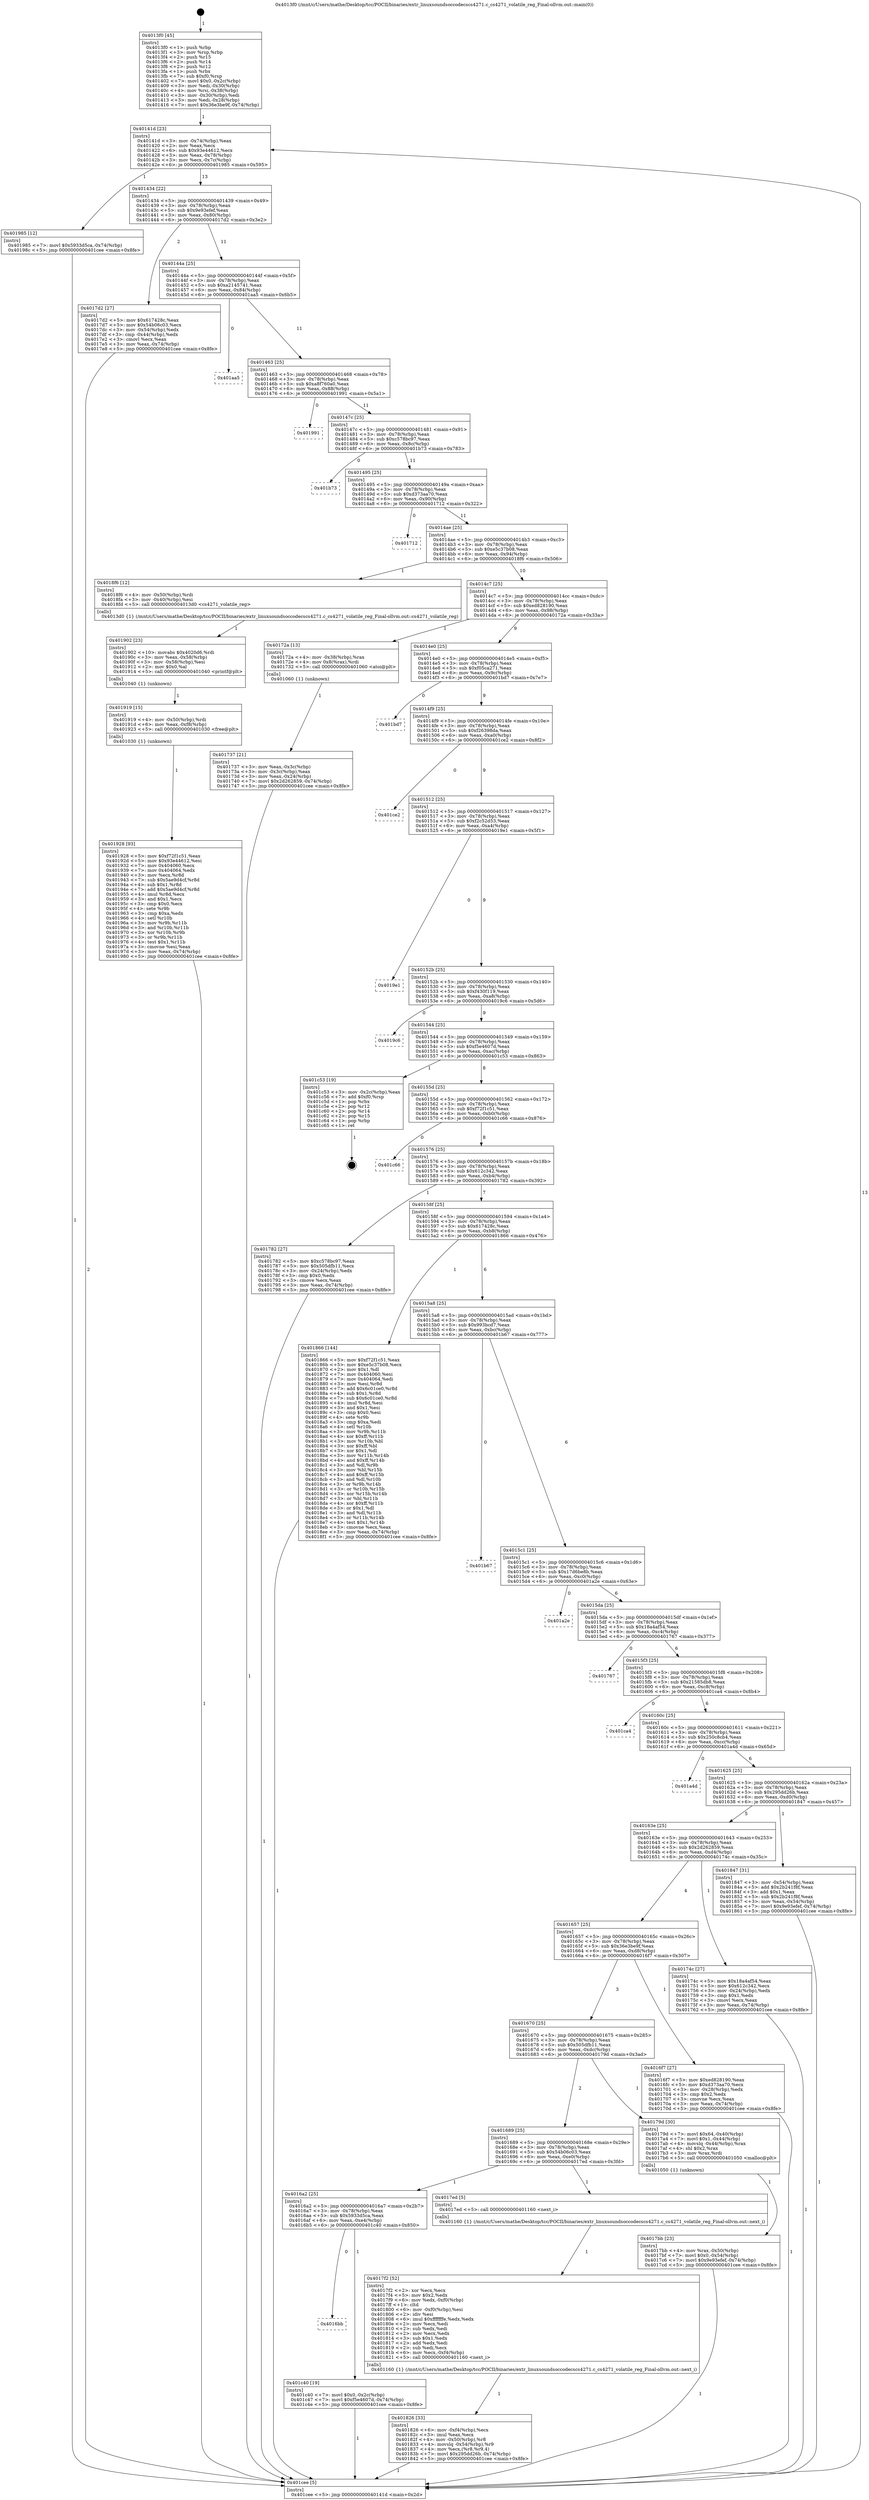 digraph "0x4013f0" {
  label = "0x4013f0 (/mnt/c/Users/mathe/Desktop/tcc/POCII/binaries/extr_linuxsoundsoccodecscs4271.c_cs4271_volatile_reg_Final-ollvm.out::main(0))"
  labelloc = "t"
  node[shape=record]

  Entry [label="",width=0.3,height=0.3,shape=circle,fillcolor=black,style=filled]
  "0x40141d" [label="{
     0x40141d [23]\l
     | [instrs]\l
     &nbsp;&nbsp;0x40141d \<+3\>: mov -0x74(%rbp),%eax\l
     &nbsp;&nbsp;0x401420 \<+2\>: mov %eax,%ecx\l
     &nbsp;&nbsp;0x401422 \<+6\>: sub $0x93e44612,%ecx\l
     &nbsp;&nbsp;0x401428 \<+3\>: mov %eax,-0x78(%rbp)\l
     &nbsp;&nbsp;0x40142b \<+3\>: mov %ecx,-0x7c(%rbp)\l
     &nbsp;&nbsp;0x40142e \<+6\>: je 0000000000401985 \<main+0x595\>\l
  }"]
  "0x401985" [label="{
     0x401985 [12]\l
     | [instrs]\l
     &nbsp;&nbsp;0x401985 \<+7\>: movl $0x5933d5ca,-0x74(%rbp)\l
     &nbsp;&nbsp;0x40198c \<+5\>: jmp 0000000000401cee \<main+0x8fe\>\l
  }"]
  "0x401434" [label="{
     0x401434 [22]\l
     | [instrs]\l
     &nbsp;&nbsp;0x401434 \<+5\>: jmp 0000000000401439 \<main+0x49\>\l
     &nbsp;&nbsp;0x401439 \<+3\>: mov -0x78(%rbp),%eax\l
     &nbsp;&nbsp;0x40143c \<+5\>: sub $0x9e93efef,%eax\l
     &nbsp;&nbsp;0x401441 \<+3\>: mov %eax,-0x80(%rbp)\l
     &nbsp;&nbsp;0x401444 \<+6\>: je 00000000004017d2 \<main+0x3e2\>\l
  }"]
  Exit [label="",width=0.3,height=0.3,shape=circle,fillcolor=black,style=filled,peripheries=2]
  "0x4017d2" [label="{
     0x4017d2 [27]\l
     | [instrs]\l
     &nbsp;&nbsp;0x4017d2 \<+5\>: mov $0x617428c,%eax\l
     &nbsp;&nbsp;0x4017d7 \<+5\>: mov $0x54b06c03,%ecx\l
     &nbsp;&nbsp;0x4017dc \<+3\>: mov -0x54(%rbp),%edx\l
     &nbsp;&nbsp;0x4017df \<+3\>: cmp -0x44(%rbp),%edx\l
     &nbsp;&nbsp;0x4017e2 \<+3\>: cmovl %ecx,%eax\l
     &nbsp;&nbsp;0x4017e5 \<+3\>: mov %eax,-0x74(%rbp)\l
     &nbsp;&nbsp;0x4017e8 \<+5\>: jmp 0000000000401cee \<main+0x8fe\>\l
  }"]
  "0x40144a" [label="{
     0x40144a [25]\l
     | [instrs]\l
     &nbsp;&nbsp;0x40144a \<+5\>: jmp 000000000040144f \<main+0x5f\>\l
     &nbsp;&nbsp;0x40144f \<+3\>: mov -0x78(%rbp),%eax\l
     &nbsp;&nbsp;0x401452 \<+5\>: sub $0xa2145741,%eax\l
     &nbsp;&nbsp;0x401457 \<+6\>: mov %eax,-0x84(%rbp)\l
     &nbsp;&nbsp;0x40145d \<+6\>: je 0000000000401aa5 \<main+0x6b5\>\l
  }"]
  "0x4016bb" [label="{
     0x4016bb\l
  }", style=dashed]
  "0x401aa5" [label="{
     0x401aa5\l
  }", style=dashed]
  "0x401463" [label="{
     0x401463 [25]\l
     | [instrs]\l
     &nbsp;&nbsp;0x401463 \<+5\>: jmp 0000000000401468 \<main+0x78\>\l
     &nbsp;&nbsp;0x401468 \<+3\>: mov -0x78(%rbp),%eax\l
     &nbsp;&nbsp;0x40146b \<+5\>: sub $0xa8f760a0,%eax\l
     &nbsp;&nbsp;0x401470 \<+6\>: mov %eax,-0x88(%rbp)\l
     &nbsp;&nbsp;0x401476 \<+6\>: je 0000000000401991 \<main+0x5a1\>\l
  }"]
  "0x401c40" [label="{
     0x401c40 [19]\l
     | [instrs]\l
     &nbsp;&nbsp;0x401c40 \<+7\>: movl $0x0,-0x2c(%rbp)\l
     &nbsp;&nbsp;0x401c47 \<+7\>: movl $0xf5e4607d,-0x74(%rbp)\l
     &nbsp;&nbsp;0x401c4e \<+5\>: jmp 0000000000401cee \<main+0x8fe\>\l
  }"]
  "0x401991" [label="{
     0x401991\l
  }", style=dashed]
  "0x40147c" [label="{
     0x40147c [25]\l
     | [instrs]\l
     &nbsp;&nbsp;0x40147c \<+5\>: jmp 0000000000401481 \<main+0x91\>\l
     &nbsp;&nbsp;0x401481 \<+3\>: mov -0x78(%rbp),%eax\l
     &nbsp;&nbsp;0x401484 \<+5\>: sub $0xc578bc97,%eax\l
     &nbsp;&nbsp;0x401489 \<+6\>: mov %eax,-0x8c(%rbp)\l
     &nbsp;&nbsp;0x40148f \<+6\>: je 0000000000401b73 \<main+0x783\>\l
  }"]
  "0x401928" [label="{
     0x401928 [93]\l
     | [instrs]\l
     &nbsp;&nbsp;0x401928 \<+5\>: mov $0xf72f1c51,%eax\l
     &nbsp;&nbsp;0x40192d \<+5\>: mov $0x93e44612,%esi\l
     &nbsp;&nbsp;0x401932 \<+7\>: mov 0x404060,%ecx\l
     &nbsp;&nbsp;0x401939 \<+7\>: mov 0x404064,%edx\l
     &nbsp;&nbsp;0x401940 \<+3\>: mov %ecx,%r8d\l
     &nbsp;&nbsp;0x401943 \<+7\>: sub $0x5ae9d4cf,%r8d\l
     &nbsp;&nbsp;0x40194a \<+4\>: sub $0x1,%r8d\l
     &nbsp;&nbsp;0x40194e \<+7\>: add $0x5ae9d4cf,%r8d\l
     &nbsp;&nbsp;0x401955 \<+4\>: imul %r8d,%ecx\l
     &nbsp;&nbsp;0x401959 \<+3\>: and $0x1,%ecx\l
     &nbsp;&nbsp;0x40195c \<+3\>: cmp $0x0,%ecx\l
     &nbsp;&nbsp;0x40195f \<+4\>: sete %r9b\l
     &nbsp;&nbsp;0x401963 \<+3\>: cmp $0xa,%edx\l
     &nbsp;&nbsp;0x401966 \<+4\>: setl %r10b\l
     &nbsp;&nbsp;0x40196a \<+3\>: mov %r9b,%r11b\l
     &nbsp;&nbsp;0x40196d \<+3\>: and %r10b,%r11b\l
     &nbsp;&nbsp;0x401970 \<+3\>: xor %r10b,%r9b\l
     &nbsp;&nbsp;0x401973 \<+3\>: or %r9b,%r11b\l
     &nbsp;&nbsp;0x401976 \<+4\>: test $0x1,%r11b\l
     &nbsp;&nbsp;0x40197a \<+3\>: cmovne %esi,%eax\l
     &nbsp;&nbsp;0x40197d \<+3\>: mov %eax,-0x74(%rbp)\l
     &nbsp;&nbsp;0x401980 \<+5\>: jmp 0000000000401cee \<main+0x8fe\>\l
  }"]
  "0x401b73" [label="{
     0x401b73\l
  }", style=dashed]
  "0x401495" [label="{
     0x401495 [25]\l
     | [instrs]\l
     &nbsp;&nbsp;0x401495 \<+5\>: jmp 000000000040149a \<main+0xaa\>\l
     &nbsp;&nbsp;0x40149a \<+3\>: mov -0x78(%rbp),%eax\l
     &nbsp;&nbsp;0x40149d \<+5\>: sub $0xd373aa70,%eax\l
     &nbsp;&nbsp;0x4014a2 \<+6\>: mov %eax,-0x90(%rbp)\l
     &nbsp;&nbsp;0x4014a8 \<+6\>: je 0000000000401712 \<main+0x322\>\l
  }"]
  "0x401919" [label="{
     0x401919 [15]\l
     | [instrs]\l
     &nbsp;&nbsp;0x401919 \<+4\>: mov -0x50(%rbp),%rdi\l
     &nbsp;&nbsp;0x40191d \<+6\>: mov %eax,-0xf8(%rbp)\l
     &nbsp;&nbsp;0x401923 \<+5\>: call 0000000000401030 \<free@plt\>\l
     | [calls]\l
     &nbsp;&nbsp;0x401030 \{1\} (unknown)\l
  }"]
  "0x401712" [label="{
     0x401712\l
  }", style=dashed]
  "0x4014ae" [label="{
     0x4014ae [25]\l
     | [instrs]\l
     &nbsp;&nbsp;0x4014ae \<+5\>: jmp 00000000004014b3 \<main+0xc3\>\l
     &nbsp;&nbsp;0x4014b3 \<+3\>: mov -0x78(%rbp),%eax\l
     &nbsp;&nbsp;0x4014b6 \<+5\>: sub $0xe5c37b08,%eax\l
     &nbsp;&nbsp;0x4014bb \<+6\>: mov %eax,-0x94(%rbp)\l
     &nbsp;&nbsp;0x4014c1 \<+6\>: je 00000000004018f6 \<main+0x506\>\l
  }"]
  "0x401902" [label="{
     0x401902 [23]\l
     | [instrs]\l
     &nbsp;&nbsp;0x401902 \<+10\>: movabs $0x4020d6,%rdi\l
     &nbsp;&nbsp;0x40190c \<+3\>: mov %eax,-0x58(%rbp)\l
     &nbsp;&nbsp;0x40190f \<+3\>: mov -0x58(%rbp),%esi\l
     &nbsp;&nbsp;0x401912 \<+2\>: mov $0x0,%al\l
     &nbsp;&nbsp;0x401914 \<+5\>: call 0000000000401040 \<printf@plt\>\l
     | [calls]\l
     &nbsp;&nbsp;0x401040 \{1\} (unknown)\l
  }"]
  "0x4018f6" [label="{
     0x4018f6 [12]\l
     | [instrs]\l
     &nbsp;&nbsp;0x4018f6 \<+4\>: mov -0x50(%rbp),%rdi\l
     &nbsp;&nbsp;0x4018fa \<+3\>: mov -0x40(%rbp),%esi\l
     &nbsp;&nbsp;0x4018fd \<+5\>: call 00000000004013d0 \<cs4271_volatile_reg\>\l
     | [calls]\l
     &nbsp;&nbsp;0x4013d0 \{1\} (/mnt/c/Users/mathe/Desktop/tcc/POCII/binaries/extr_linuxsoundsoccodecscs4271.c_cs4271_volatile_reg_Final-ollvm.out::cs4271_volatile_reg)\l
  }"]
  "0x4014c7" [label="{
     0x4014c7 [25]\l
     | [instrs]\l
     &nbsp;&nbsp;0x4014c7 \<+5\>: jmp 00000000004014cc \<main+0xdc\>\l
     &nbsp;&nbsp;0x4014cc \<+3\>: mov -0x78(%rbp),%eax\l
     &nbsp;&nbsp;0x4014cf \<+5\>: sub $0xed828190,%eax\l
     &nbsp;&nbsp;0x4014d4 \<+6\>: mov %eax,-0x98(%rbp)\l
     &nbsp;&nbsp;0x4014da \<+6\>: je 000000000040172a \<main+0x33a\>\l
  }"]
  "0x401826" [label="{
     0x401826 [33]\l
     | [instrs]\l
     &nbsp;&nbsp;0x401826 \<+6\>: mov -0xf4(%rbp),%ecx\l
     &nbsp;&nbsp;0x40182c \<+3\>: imul %eax,%ecx\l
     &nbsp;&nbsp;0x40182f \<+4\>: mov -0x50(%rbp),%r8\l
     &nbsp;&nbsp;0x401833 \<+4\>: movslq -0x54(%rbp),%r9\l
     &nbsp;&nbsp;0x401837 \<+4\>: mov %ecx,(%r8,%r9,4)\l
     &nbsp;&nbsp;0x40183b \<+7\>: movl $0x295dd26b,-0x74(%rbp)\l
     &nbsp;&nbsp;0x401842 \<+5\>: jmp 0000000000401cee \<main+0x8fe\>\l
  }"]
  "0x40172a" [label="{
     0x40172a [13]\l
     | [instrs]\l
     &nbsp;&nbsp;0x40172a \<+4\>: mov -0x38(%rbp),%rax\l
     &nbsp;&nbsp;0x40172e \<+4\>: mov 0x8(%rax),%rdi\l
     &nbsp;&nbsp;0x401732 \<+5\>: call 0000000000401060 \<atoi@plt\>\l
     | [calls]\l
     &nbsp;&nbsp;0x401060 \{1\} (unknown)\l
  }"]
  "0x4014e0" [label="{
     0x4014e0 [25]\l
     | [instrs]\l
     &nbsp;&nbsp;0x4014e0 \<+5\>: jmp 00000000004014e5 \<main+0xf5\>\l
     &nbsp;&nbsp;0x4014e5 \<+3\>: mov -0x78(%rbp),%eax\l
     &nbsp;&nbsp;0x4014e8 \<+5\>: sub $0xf05ca271,%eax\l
     &nbsp;&nbsp;0x4014ed \<+6\>: mov %eax,-0x9c(%rbp)\l
     &nbsp;&nbsp;0x4014f3 \<+6\>: je 0000000000401bd7 \<main+0x7e7\>\l
  }"]
  "0x4017f2" [label="{
     0x4017f2 [52]\l
     | [instrs]\l
     &nbsp;&nbsp;0x4017f2 \<+2\>: xor %ecx,%ecx\l
     &nbsp;&nbsp;0x4017f4 \<+5\>: mov $0x2,%edx\l
     &nbsp;&nbsp;0x4017f9 \<+6\>: mov %edx,-0xf0(%rbp)\l
     &nbsp;&nbsp;0x4017ff \<+1\>: cltd\l
     &nbsp;&nbsp;0x401800 \<+6\>: mov -0xf0(%rbp),%esi\l
     &nbsp;&nbsp;0x401806 \<+2\>: idiv %esi\l
     &nbsp;&nbsp;0x401808 \<+6\>: imul $0xfffffffe,%edx,%edx\l
     &nbsp;&nbsp;0x40180e \<+2\>: mov %ecx,%edi\l
     &nbsp;&nbsp;0x401810 \<+2\>: sub %edx,%edi\l
     &nbsp;&nbsp;0x401812 \<+2\>: mov %ecx,%edx\l
     &nbsp;&nbsp;0x401814 \<+3\>: sub $0x1,%edx\l
     &nbsp;&nbsp;0x401817 \<+2\>: add %edx,%edi\l
     &nbsp;&nbsp;0x401819 \<+2\>: sub %edi,%ecx\l
     &nbsp;&nbsp;0x40181b \<+6\>: mov %ecx,-0xf4(%rbp)\l
     &nbsp;&nbsp;0x401821 \<+5\>: call 0000000000401160 \<next_i\>\l
     | [calls]\l
     &nbsp;&nbsp;0x401160 \{1\} (/mnt/c/Users/mathe/Desktop/tcc/POCII/binaries/extr_linuxsoundsoccodecscs4271.c_cs4271_volatile_reg_Final-ollvm.out::next_i)\l
  }"]
  "0x401bd7" [label="{
     0x401bd7\l
  }", style=dashed]
  "0x4014f9" [label="{
     0x4014f9 [25]\l
     | [instrs]\l
     &nbsp;&nbsp;0x4014f9 \<+5\>: jmp 00000000004014fe \<main+0x10e\>\l
     &nbsp;&nbsp;0x4014fe \<+3\>: mov -0x78(%rbp),%eax\l
     &nbsp;&nbsp;0x401501 \<+5\>: sub $0xf26398da,%eax\l
     &nbsp;&nbsp;0x401506 \<+6\>: mov %eax,-0xa0(%rbp)\l
     &nbsp;&nbsp;0x40150c \<+6\>: je 0000000000401ce2 \<main+0x8f2\>\l
  }"]
  "0x4016a2" [label="{
     0x4016a2 [25]\l
     | [instrs]\l
     &nbsp;&nbsp;0x4016a2 \<+5\>: jmp 00000000004016a7 \<main+0x2b7\>\l
     &nbsp;&nbsp;0x4016a7 \<+3\>: mov -0x78(%rbp),%eax\l
     &nbsp;&nbsp;0x4016aa \<+5\>: sub $0x5933d5ca,%eax\l
     &nbsp;&nbsp;0x4016af \<+6\>: mov %eax,-0xe4(%rbp)\l
     &nbsp;&nbsp;0x4016b5 \<+6\>: je 0000000000401c40 \<main+0x850\>\l
  }"]
  "0x401ce2" [label="{
     0x401ce2\l
  }", style=dashed]
  "0x401512" [label="{
     0x401512 [25]\l
     | [instrs]\l
     &nbsp;&nbsp;0x401512 \<+5\>: jmp 0000000000401517 \<main+0x127\>\l
     &nbsp;&nbsp;0x401517 \<+3\>: mov -0x78(%rbp),%eax\l
     &nbsp;&nbsp;0x40151a \<+5\>: sub $0xf2c52d53,%eax\l
     &nbsp;&nbsp;0x40151f \<+6\>: mov %eax,-0xa4(%rbp)\l
     &nbsp;&nbsp;0x401525 \<+6\>: je 00000000004019e1 \<main+0x5f1\>\l
  }"]
  "0x4017ed" [label="{
     0x4017ed [5]\l
     | [instrs]\l
     &nbsp;&nbsp;0x4017ed \<+5\>: call 0000000000401160 \<next_i\>\l
     | [calls]\l
     &nbsp;&nbsp;0x401160 \{1\} (/mnt/c/Users/mathe/Desktop/tcc/POCII/binaries/extr_linuxsoundsoccodecscs4271.c_cs4271_volatile_reg_Final-ollvm.out::next_i)\l
  }"]
  "0x4019e1" [label="{
     0x4019e1\l
  }", style=dashed]
  "0x40152b" [label="{
     0x40152b [25]\l
     | [instrs]\l
     &nbsp;&nbsp;0x40152b \<+5\>: jmp 0000000000401530 \<main+0x140\>\l
     &nbsp;&nbsp;0x401530 \<+3\>: mov -0x78(%rbp),%eax\l
     &nbsp;&nbsp;0x401533 \<+5\>: sub $0xf430f119,%eax\l
     &nbsp;&nbsp;0x401538 \<+6\>: mov %eax,-0xa8(%rbp)\l
     &nbsp;&nbsp;0x40153e \<+6\>: je 00000000004019c6 \<main+0x5d6\>\l
  }"]
  "0x4017bb" [label="{
     0x4017bb [23]\l
     | [instrs]\l
     &nbsp;&nbsp;0x4017bb \<+4\>: mov %rax,-0x50(%rbp)\l
     &nbsp;&nbsp;0x4017bf \<+7\>: movl $0x0,-0x54(%rbp)\l
     &nbsp;&nbsp;0x4017c6 \<+7\>: movl $0x9e93efef,-0x74(%rbp)\l
     &nbsp;&nbsp;0x4017cd \<+5\>: jmp 0000000000401cee \<main+0x8fe\>\l
  }"]
  "0x4019c6" [label="{
     0x4019c6\l
  }", style=dashed]
  "0x401544" [label="{
     0x401544 [25]\l
     | [instrs]\l
     &nbsp;&nbsp;0x401544 \<+5\>: jmp 0000000000401549 \<main+0x159\>\l
     &nbsp;&nbsp;0x401549 \<+3\>: mov -0x78(%rbp),%eax\l
     &nbsp;&nbsp;0x40154c \<+5\>: sub $0xf5e4607d,%eax\l
     &nbsp;&nbsp;0x401551 \<+6\>: mov %eax,-0xac(%rbp)\l
     &nbsp;&nbsp;0x401557 \<+6\>: je 0000000000401c53 \<main+0x863\>\l
  }"]
  "0x401689" [label="{
     0x401689 [25]\l
     | [instrs]\l
     &nbsp;&nbsp;0x401689 \<+5\>: jmp 000000000040168e \<main+0x29e\>\l
     &nbsp;&nbsp;0x40168e \<+3\>: mov -0x78(%rbp),%eax\l
     &nbsp;&nbsp;0x401691 \<+5\>: sub $0x54b06c03,%eax\l
     &nbsp;&nbsp;0x401696 \<+6\>: mov %eax,-0xe0(%rbp)\l
     &nbsp;&nbsp;0x40169c \<+6\>: je 00000000004017ed \<main+0x3fd\>\l
  }"]
  "0x401c53" [label="{
     0x401c53 [19]\l
     | [instrs]\l
     &nbsp;&nbsp;0x401c53 \<+3\>: mov -0x2c(%rbp),%eax\l
     &nbsp;&nbsp;0x401c56 \<+7\>: add $0xf0,%rsp\l
     &nbsp;&nbsp;0x401c5d \<+1\>: pop %rbx\l
     &nbsp;&nbsp;0x401c5e \<+2\>: pop %r12\l
     &nbsp;&nbsp;0x401c60 \<+2\>: pop %r14\l
     &nbsp;&nbsp;0x401c62 \<+2\>: pop %r15\l
     &nbsp;&nbsp;0x401c64 \<+1\>: pop %rbp\l
     &nbsp;&nbsp;0x401c65 \<+1\>: ret\l
  }"]
  "0x40155d" [label="{
     0x40155d [25]\l
     | [instrs]\l
     &nbsp;&nbsp;0x40155d \<+5\>: jmp 0000000000401562 \<main+0x172\>\l
     &nbsp;&nbsp;0x401562 \<+3\>: mov -0x78(%rbp),%eax\l
     &nbsp;&nbsp;0x401565 \<+5\>: sub $0xf72f1c51,%eax\l
     &nbsp;&nbsp;0x40156a \<+6\>: mov %eax,-0xb0(%rbp)\l
     &nbsp;&nbsp;0x401570 \<+6\>: je 0000000000401c66 \<main+0x876\>\l
  }"]
  "0x40179d" [label="{
     0x40179d [30]\l
     | [instrs]\l
     &nbsp;&nbsp;0x40179d \<+7\>: movl $0x64,-0x40(%rbp)\l
     &nbsp;&nbsp;0x4017a4 \<+7\>: movl $0x1,-0x44(%rbp)\l
     &nbsp;&nbsp;0x4017ab \<+4\>: movslq -0x44(%rbp),%rax\l
     &nbsp;&nbsp;0x4017af \<+4\>: shl $0x2,%rax\l
     &nbsp;&nbsp;0x4017b3 \<+3\>: mov %rax,%rdi\l
     &nbsp;&nbsp;0x4017b6 \<+5\>: call 0000000000401050 \<malloc@plt\>\l
     | [calls]\l
     &nbsp;&nbsp;0x401050 \{1\} (unknown)\l
  }"]
  "0x401c66" [label="{
     0x401c66\l
  }", style=dashed]
  "0x401576" [label="{
     0x401576 [25]\l
     | [instrs]\l
     &nbsp;&nbsp;0x401576 \<+5\>: jmp 000000000040157b \<main+0x18b\>\l
     &nbsp;&nbsp;0x40157b \<+3\>: mov -0x78(%rbp),%eax\l
     &nbsp;&nbsp;0x40157e \<+5\>: sub $0x612c342,%eax\l
     &nbsp;&nbsp;0x401583 \<+6\>: mov %eax,-0xb4(%rbp)\l
     &nbsp;&nbsp;0x401589 \<+6\>: je 0000000000401782 \<main+0x392\>\l
  }"]
  "0x401737" [label="{
     0x401737 [21]\l
     | [instrs]\l
     &nbsp;&nbsp;0x401737 \<+3\>: mov %eax,-0x3c(%rbp)\l
     &nbsp;&nbsp;0x40173a \<+3\>: mov -0x3c(%rbp),%eax\l
     &nbsp;&nbsp;0x40173d \<+3\>: mov %eax,-0x24(%rbp)\l
     &nbsp;&nbsp;0x401740 \<+7\>: movl $0x2d262859,-0x74(%rbp)\l
     &nbsp;&nbsp;0x401747 \<+5\>: jmp 0000000000401cee \<main+0x8fe\>\l
  }"]
  "0x401782" [label="{
     0x401782 [27]\l
     | [instrs]\l
     &nbsp;&nbsp;0x401782 \<+5\>: mov $0xc578bc97,%eax\l
     &nbsp;&nbsp;0x401787 \<+5\>: mov $0x505dfb11,%ecx\l
     &nbsp;&nbsp;0x40178c \<+3\>: mov -0x24(%rbp),%edx\l
     &nbsp;&nbsp;0x40178f \<+3\>: cmp $0x0,%edx\l
     &nbsp;&nbsp;0x401792 \<+3\>: cmove %ecx,%eax\l
     &nbsp;&nbsp;0x401795 \<+3\>: mov %eax,-0x74(%rbp)\l
     &nbsp;&nbsp;0x401798 \<+5\>: jmp 0000000000401cee \<main+0x8fe\>\l
  }"]
  "0x40158f" [label="{
     0x40158f [25]\l
     | [instrs]\l
     &nbsp;&nbsp;0x40158f \<+5\>: jmp 0000000000401594 \<main+0x1a4\>\l
     &nbsp;&nbsp;0x401594 \<+3\>: mov -0x78(%rbp),%eax\l
     &nbsp;&nbsp;0x401597 \<+5\>: sub $0x617428c,%eax\l
     &nbsp;&nbsp;0x40159c \<+6\>: mov %eax,-0xb8(%rbp)\l
     &nbsp;&nbsp;0x4015a2 \<+6\>: je 0000000000401866 \<main+0x476\>\l
  }"]
  "0x4013f0" [label="{
     0x4013f0 [45]\l
     | [instrs]\l
     &nbsp;&nbsp;0x4013f0 \<+1\>: push %rbp\l
     &nbsp;&nbsp;0x4013f1 \<+3\>: mov %rsp,%rbp\l
     &nbsp;&nbsp;0x4013f4 \<+2\>: push %r15\l
     &nbsp;&nbsp;0x4013f6 \<+2\>: push %r14\l
     &nbsp;&nbsp;0x4013f8 \<+2\>: push %r12\l
     &nbsp;&nbsp;0x4013fa \<+1\>: push %rbx\l
     &nbsp;&nbsp;0x4013fb \<+7\>: sub $0xf0,%rsp\l
     &nbsp;&nbsp;0x401402 \<+7\>: movl $0x0,-0x2c(%rbp)\l
     &nbsp;&nbsp;0x401409 \<+3\>: mov %edi,-0x30(%rbp)\l
     &nbsp;&nbsp;0x40140c \<+4\>: mov %rsi,-0x38(%rbp)\l
     &nbsp;&nbsp;0x401410 \<+3\>: mov -0x30(%rbp),%edi\l
     &nbsp;&nbsp;0x401413 \<+3\>: mov %edi,-0x28(%rbp)\l
     &nbsp;&nbsp;0x401416 \<+7\>: movl $0x36e3be9f,-0x74(%rbp)\l
  }"]
  "0x401866" [label="{
     0x401866 [144]\l
     | [instrs]\l
     &nbsp;&nbsp;0x401866 \<+5\>: mov $0xf72f1c51,%eax\l
     &nbsp;&nbsp;0x40186b \<+5\>: mov $0xe5c37b08,%ecx\l
     &nbsp;&nbsp;0x401870 \<+2\>: mov $0x1,%dl\l
     &nbsp;&nbsp;0x401872 \<+7\>: mov 0x404060,%esi\l
     &nbsp;&nbsp;0x401879 \<+7\>: mov 0x404064,%edi\l
     &nbsp;&nbsp;0x401880 \<+3\>: mov %esi,%r8d\l
     &nbsp;&nbsp;0x401883 \<+7\>: add $0x6c01ce0,%r8d\l
     &nbsp;&nbsp;0x40188a \<+4\>: sub $0x1,%r8d\l
     &nbsp;&nbsp;0x40188e \<+7\>: sub $0x6c01ce0,%r8d\l
     &nbsp;&nbsp;0x401895 \<+4\>: imul %r8d,%esi\l
     &nbsp;&nbsp;0x401899 \<+3\>: and $0x1,%esi\l
     &nbsp;&nbsp;0x40189c \<+3\>: cmp $0x0,%esi\l
     &nbsp;&nbsp;0x40189f \<+4\>: sete %r9b\l
     &nbsp;&nbsp;0x4018a3 \<+3\>: cmp $0xa,%edi\l
     &nbsp;&nbsp;0x4018a6 \<+4\>: setl %r10b\l
     &nbsp;&nbsp;0x4018aa \<+3\>: mov %r9b,%r11b\l
     &nbsp;&nbsp;0x4018ad \<+4\>: xor $0xff,%r11b\l
     &nbsp;&nbsp;0x4018b1 \<+3\>: mov %r10b,%bl\l
     &nbsp;&nbsp;0x4018b4 \<+3\>: xor $0xff,%bl\l
     &nbsp;&nbsp;0x4018b7 \<+3\>: xor $0x1,%dl\l
     &nbsp;&nbsp;0x4018ba \<+3\>: mov %r11b,%r14b\l
     &nbsp;&nbsp;0x4018bd \<+4\>: and $0xff,%r14b\l
     &nbsp;&nbsp;0x4018c1 \<+3\>: and %dl,%r9b\l
     &nbsp;&nbsp;0x4018c4 \<+3\>: mov %bl,%r15b\l
     &nbsp;&nbsp;0x4018c7 \<+4\>: and $0xff,%r15b\l
     &nbsp;&nbsp;0x4018cb \<+3\>: and %dl,%r10b\l
     &nbsp;&nbsp;0x4018ce \<+3\>: or %r9b,%r14b\l
     &nbsp;&nbsp;0x4018d1 \<+3\>: or %r10b,%r15b\l
     &nbsp;&nbsp;0x4018d4 \<+3\>: xor %r15b,%r14b\l
     &nbsp;&nbsp;0x4018d7 \<+3\>: or %bl,%r11b\l
     &nbsp;&nbsp;0x4018da \<+4\>: xor $0xff,%r11b\l
     &nbsp;&nbsp;0x4018de \<+3\>: or $0x1,%dl\l
     &nbsp;&nbsp;0x4018e1 \<+3\>: and %dl,%r11b\l
     &nbsp;&nbsp;0x4018e4 \<+3\>: or %r11b,%r14b\l
     &nbsp;&nbsp;0x4018e7 \<+4\>: test $0x1,%r14b\l
     &nbsp;&nbsp;0x4018eb \<+3\>: cmovne %ecx,%eax\l
     &nbsp;&nbsp;0x4018ee \<+3\>: mov %eax,-0x74(%rbp)\l
     &nbsp;&nbsp;0x4018f1 \<+5\>: jmp 0000000000401cee \<main+0x8fe\>\l
  }"]
  "0x4015a8" [label="{
     0x4015a8 [25]\l
     | [instrs]\l
     &nbsp;&nbsp;0x4015a8 \<+5\>: jmp 00000000004015ad \<main+0x1bd\>\l
     &nbsp;&nbsp;0x4015ad \<+3\>: mov -0x78(%rbp),%eax\l
     &nbsp;&nbsp;0x4015b0 \<+5\>: sub $0x993bcd7,%eax\l
     &nbsp;&nbsp;0x4015b5 \<+6\>: mov %eax,-0xbc(%rbp)\l
     &nbsp;&nbsp;0x4015bb \<+6\>: je 0000000000401b67 \<main+0x777\>\l
  }"]
  "0x401cee" [label="{
     0x401cee [5]\l
     | [instrs]\l
     &nbsp;&nbsp;0x401cee \<+5\>: jmp 000000000040141d \<main+0x2d\>\l
  }"]
  "0x401b67" [label="{
     0x401b67\l
  }", style=dashed]
  "0x4015c1" [label="{
     0x4015c1 [25]\l
     | [instrs]\l
     &nbsp;&nbsp;0x4015c1 \<+5\>: jmp 00000000004015c6 \<main+0x1d6\>\l
     &nbsp;&nbsp;0x4015c6 \<+3\>: mov -0x78(%rbp),%eax\l
     &nbsp;&nbsp;0x4015c9 \<+5\>: sub $0x17d6be8b,%eax\l
     &nbsp;&nbsp;0x4015ce \<+6\>: mov %eax,-0xc0(%rbp)\l
     &nbsp;&nbsp;0x4015d4 \<+6\>: je 0000000000401a2e \<main+0x63e\>\l
  }"]
  "0x401670" [label="{
     0x401670 [25]\l
     | [instrs]\l
     &nbsp;&nbsp;0x401670 \<+5\>: jmp 0000000000401675 \<main+0x285\>\l
     &nbsp;&nbsp;0x401675 \<+3\>: mov -0x78(%rbp),%eax\l
     &nbsp;&nbsp;0x401678 \<+5\>: sub $0x505dfb11,%eax\l
     &nbsp;&nbsp;0x40167d \<+6\>: mov %eax,-0xdc(%rbp)\l
     &nbsp;&nbsp;0x401683 \<+6\>: je 000000000040179d \<main+0x3ad\>\l
  }"]
  "0x401a2e" [label="{
     0x401a2e\l
  }", style=dashed]
  "0x4015da" [label="{
     0x4015da [25]\l
     | [instrs]\l
     &nbsp;&nbsp;0x4015da \<+5\>: jmp 00000000004015df \<main+0x1ef\>\l
     &nbsp;&nbsp;0x4015df \<+3\>: mov -0x78(%rbp),%eax\l
     &nbsp;&nbsp;0x4015e2 \<+5\>: sub $0x18a4af54,%eax\l
     &nbsp;&nbsp;0x4015e7 \<+6\>: mov %eax,-0xc4(%rbp)\l
     &nbsp;&nbsp;0x4015ed \<+6\>: je 0000000000401767 \<main+0x377\>\l
  }"]
  "0x4016f7" [label="{
     0x4016f7 [27]\l
     | [instrs]\l
     &nbsp;&nbsp;0x4016f7 \<+5\>: mov $0xed828190,%eax\l
     &nbsp;&nbsp;0x4016fc \<+5\>: mov $0xd373aa70,%ecx\l
     &nbsp;&nbsp;0x401701 \<+3\>: mov -0x28(%rbp),%edx\l
     &nbsp;&nbsp;0x401704 \<+3\>: cmp $0x2,%edx\l
     &nbsp;&nbsp;0x401707 \<+3\>: cmovne %ecx,%eax\l
     &nbsp;&nbsp;0x40170a \<+3\>: mov %eax,-0x74(%rbp)\l
     &nbsp;&nbsp;0x40170d \<+5\>: jmp 0000000000401cee \<main+0x8fe\>\l
  }"]
  "0x401767" [label="{
     0x401767\l
  }", style=dashed]
  "0x4015f3" [label="{
     0x4015f3 [25]\l
     | [instrs]\l
     &nbsp;&nbsp;0x4015f3 \<+5\>: jmp 00000000004015f8 \<main+0x208\>\l
     &nbsp;&nbsp;0x4015f8 \<+3\>: mov -0x78(%rbp),%eax\l
     &nbsp;&nbsp;0x4015fb \<+5\>: sub $0x21585db8,%eax\l
     &nbsp;&nbsp;0x401600 \<+6\>: mov %eax,-0xc8(%rbp)\l
     &nbsp;&nbsp;0x401606 \<+6\>: je 0000000000401ca4 \<main+0x8b4\>\l
  }"]
  "0x401657" [label="{
     0x401657 [25]\l
     | [instrs]\l
     &nbsp;&nbsp;0x401657 \<+5\>: jmp 000000000040165c \<main+0x26c\>\l
     &nbsp;&nbsp;0x40165c \<+3\>: mov -0x78(%rbp),%eax\l
     &nbsp;&nbsp;0x40165f \<+5\>: sub $0x36e3be9f,%eax\l
     &nbsp;&nbsp;0x401664 \<+6\>: mov %eax,-0xd8(%rbp)\l
     &nbsp;&nbsp;0x40166a \<+6\>: je 00000000004016f7 \<main+0x307\>\l
  }"]
  "0x401ca4" [label="{
     0x401ca4\l
  }", style=dashed]
  "0x40160c" [label="{
     0x40160c [25]\l
     | [instrs]\l
     &nbsp;&nbsp;0x40160c \<+5\>: jmp 0000000000401611 \<main+0x221\>\l
     &nbsp;&nbsp;0x401611 \<+3\>: mov -0x78(%rbp),%eax\l
     &nbsp;&nbsp;0x401614 \<+5\>: sub $0x250c8cb4,%eax\l
     &nbsp;&nbsp;0x401619 \<+6\>: mov %eax,-0xcc(%rbp)\l
     &nbsp;&nbsp;0x40161f \<+6\>: je 0000000000401a4d \<main+0x65d\>\l
  }"]
  "0x40174c" [label="{
     0x40174c [27]\l
     | [instrs]\l
     &nbsp;&nbsp;0x40174c \<+5\>: mov $0x18a4af54,%eax\l
     &nbsp;&nbsp;0x401751 \<+5\>: mov $0x612c342,%ecx\l
     &nbsp;&nbsp;0x401756 \<+3\>: mov -0x24(%rbp),%edx\l
     &nbsp;&nbsp;0x401759 \<+3\>: cmp $0x1,%edx\l
     &nbsp;&nbsp;0x40175c \<+3\>: cmovl %ecx,%eax\l
     &nbsp;&nbsp;0x40175f \<+3\>: mov %eax,-0x74(%rbp)\l
     &nbsp;&nbsp;0x401762 \<+5\>: jmp 0000000000401cee \<main+0x8fe\>\l
  }"]
  "0x401a4d" [label="{
     0x401a4d\l
  }", style=dashed]
  "0x401625" [label="{
     0x401625 [25]\l
     | [instrs]\l
     &nbsp;&nbsp;0x401625 \<+5\>: jmp 000000000040162a \<main+0x23a\>\l
     &nbsp;&nbsp;0x40162a \<+3\>: mov -0x78(%rbp),%eax\l
     &nbsp;&nbsp;0x40162d \<+5\>: sub $0x295dd26b,%eax\l
     &nbsp;&nbsp;0x401632 \<+6\>: mov %eax,-0xd0(%rbp)\l
     &nbsp;&nbsp;0x401638 \<+6\>: je 0000000000401847 \<main+0x457\>\l
  }"]
  "0x40163e" [label="{
     0x40163e [25]\l
     | [instrs]\l
     &nbsp;&nbsp;0x40163e \<+5\>: jmp 0000000000401643 \<main+0x253\>\l
     &nbsp;&nbsp;0x401643 \<+3\>: mov -0x78(%rbp),%eax\l
     &nbsp;&nbsp;0x401646 \<+5\>: sub $0x2d262859,%eax\l
     &nbsp;&nbsp;0x40164b \<+6\>: mov %eax,-0xd4(%rbp)\l
     &nbsp;&nbsp;0x401651 \<+6\>: je 000000000040174c \<main+0x35c\>\l
  }"]
  "0x401847" [label="{
     0x401847 [31]\l
     | [instrs]\l
     &nbsp;&nbsp;0x401847 \<+3\>: mov -0x54(%rbp),%eax\l
     &nbsp;&nbsp;0x40184a \<+5\>: add $0x2b241f8f,%eax\l
     &nbsp;&nbsp;0x40184f \<+3\>: add $0x1,%eax\l
     &nbsp;&nbsp;0x401852 \<+5\>: sub $0x2b241f8f,%eax\l
     &nbsp;&nbsp;0x401857 \<+3\>: mov %eax,-0x54(%rbp)\l
     &nbsp;&nbsp;0x40185a \<+7\>: movl $0x9e93efef,-0x74(%rbp)\l
     &nbsp;&nbsp;0x401861 \<+5\>: jmp 0000000000401cee \<main+0x8fe\>\l
  }"]
  Entry -> "0x4013f0" [label=" 1"]
  "0x40141d" -> "0x401985" [label=" 1"]
  "0x40141d" -> "0x401434" [label=" 13"]
  "0x401c53" -> Exit [label=" 1"]
  "0x401434" -> "0x4017d2" [label=" 2"]
  "0x401434" -> "0x40144a" [label=" 11"]
  "0x401c40" -> "0x401cee" [label=" 1"]
  "0x40144a" -> "0x401aa5" [label=" 0"]
  "0x40144a" -> "0x401463" [label=" 11"]
  "0x4016a2" -> "0x4016bb" [label=" 0"]
  "0x401463" -> "0x401991" [label=" 0"]
  "0x401463" -> "0x40147c" [label=" 11"]
  "0x4016a2" -> "0x401c40" [label=" 1"]
  "0x40147c" -> "0x401b73" [label=" 0"]
  "0x40147c" -> "0x401495" [label=" 11"]
  "0x401985" -> "0x401cee" [label=" 1"]
  "0x401495" -> "0x401712" [label=" 0"]
  "0x401495" -> "0x4014ae" [label=" 11"]
  "0x401928" -> "0x401cee" [label=" 1"]
  "0x4014ae" -> "0x4018f6" [label=" 1"]
  "0x4014ae" -> "0x4014c7" [label=" 10"]
  "0x401919" -> "0x401928" [label=" 1"]
  "0x4014c7" -> "0x40172a" [label=" 1"]
  "0x4014c7" -> "0x4014e0" [label=" 9"]
  "0x401902" -> "0x401919" [label=" 1"]
  "0x4014e0" -> "0x401bd7" [label=" 0"]
  "0x4014e0" -> "0x4014f9" [label=" 9"]
  "0x4018f6" -> "0x401902" [label=" 1"]
  "0x4014f9" -> "0x401ce2" [label=" 0"]
  "0x4014f9" -> "0x401512" [label=" 9"]
  "0x401866" -> "0x401cee" [label=" 1"]
  "0x401512" -> "0x4019e1" [label=" 0"]
  "0x401512" -> "0x40152b" [label=" 9"]
  "0x401847" -> "0x401cee" [label=" 1"]
  "0x40152b" -> "0x4019c6" [label=" 0"]
  "0x40152b" -> "0x401544" [label=" 9"]
  "0x4017f2" -> "0x401826" [label=" 1"]
  "0x401544" -> "0x401c53" [label=" 1"]
  "0x401544" -> "0x40155d" [label=" 8"]
  "0x4017ed" -> "0x4017f2" [label=" 1"]
  "0x40155d" -> "0x401c66" [label=" 0"]
  "0x40155d" -> "0x401576" [label=" 8"]
  "0x401689" -> "0x4016a2" [label=" 1"]
  "0x401576" -> "0x401782" [label=" 1"]
  "0x401576" -> "0x40158f" [label=" 7"]
  "0x401826" -> "0x401cee" [label=" 1"]
  "0x40158f" -> "0x401866" [label=" 1"]
  "0x40158f" -> "0x4015a8" [label=" 6"]
  "0x4017d2" -> "0x401cee" [label=" 2"]
  "0x4015a8" -> "0x401b67" [label=" 0"]
  "0x4015a8" -> "0x4015c1" [label=" 6"]
  "0x4017bb" -> "0x401cee" [label=" 1"]
  "0x4015c1" -> "0x401a2e" [label=" 0"]
  "0x4015c1" -> "0x4015da" [label=" 6"]
  "0x40179d" -> "0x4017bb" [label=" 1"]
  "0x4015da" -> "0x401767" [label=" 0"]
  "0x4015da" -> "0x4015f3" [label=" 6"]
  "0x401670" -> "0x401689" [label=" 2"]
  "0x4015f3" -> "0x401ca4" [label=" 0"]
  "0x4015f3" -> "0x40160c" [label=" 6"]
  "0x401689" -> "0x4017ed" [label=" 1"]
  "0x40160c" -> "0x401a4d" [label=" 0"]
  "0x40160c" -> "0x401625" [label=" 6"]
  "0x401782" -> "0x401cee" [label=" 1"]
  "0x401625" -> "0x401847" [label=" 1"]
  "0x401625" -> "0x40163e" [label=" 5"]
  "0x40174c" -> "0x401cee" [label=" 1"]
  "0x40163e" -> "0x40174c" [label=" 1"]
  "0x40163e" -> "0x401657" [label=" 4"]
  "0x401670" -> "0x40179d" [label=" 1"]
  "0x401657" -> "0x4016f7" [label=" 1"]
  "0x401657" -> "0x401670" [label=" 3"]
  "0x4016f7" -> "0x401cee" [label=" 1"]
  "0x4013f0" -> "0x40141d" [label=" 1"]
  "0x401cee" -> "0x40141d" [label=" 13"]
  "0x40172a" -> "0x401737" [label=" 1"]
  "0x401737" -> "0x401cee" [label=" 1"]
}
